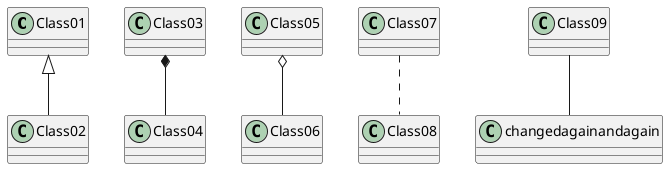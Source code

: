 @startuml test
Class01 <|-- Class02
Class03 *-- Class04
Class05 o-- Class06
Class07 .. Class08
Class09 -- changedagainandagain
@enduml
